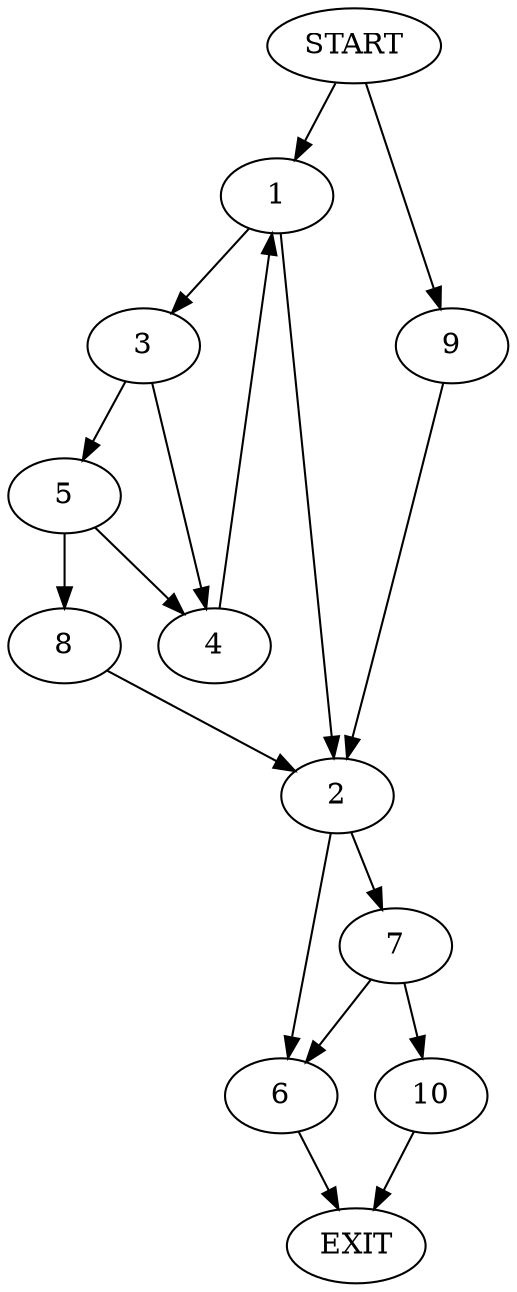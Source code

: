 digraph {
0 [label="START"]
11 [label="EXIT"]
0 -> 1
1 -> 2
1 -> 3
3 -> 4
3 -> 5
2 -> 6
2 -> 7
4 -> 1
5 -> 8
5 -> 4
8 -> 2
0 -> 9
9 -> 2
6 -> 11
7 -> 6
7 -> 10
10 -> 11
}
